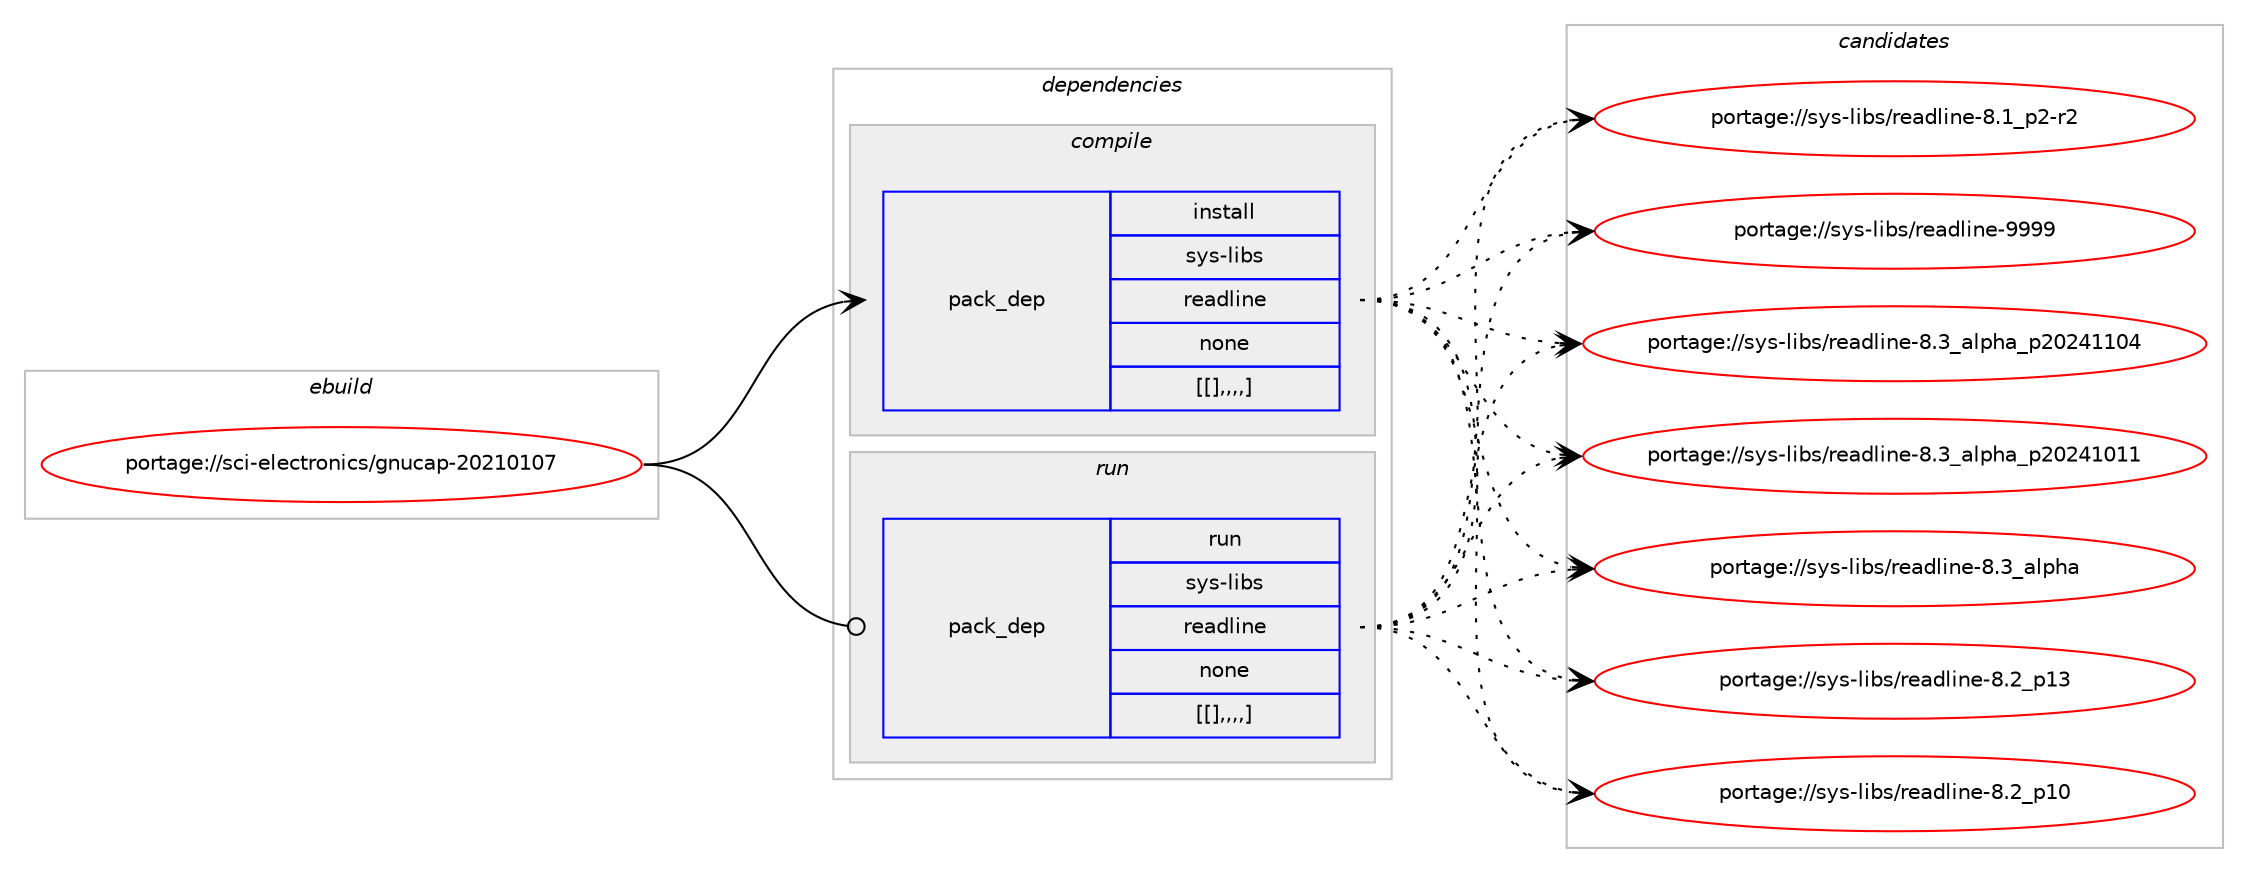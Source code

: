 digraph prolog {

# *************
# Graph options
# *************

newrank=true;
concentrate=true;
compound=true;
graph [rankdir=LR,fontname=Helvetica,fontsize=10,ranksep=1.5];#, ranksep=2.5, nodesep=0.2];
edge  [arrowhead=vee];
node  [fontname=Helvetica,fontsize=10];

# **********
# The ebuild
# **********

subgraph cluster_leftcol {
color=gray;
label=<<i>ebuild</i>>;
id [label="portage://sci-electronics/gnucap-20210107", color=red, width=4, href="../sci-electronics/gnucap-20210107.svg"];
}

# ****************
# The dependencies
# ****************

subgraph cluster_midcol {
color=gray;
label=<<i>dependencies</i>>;
subgraph cluster_compile {
fillcolor="#eeeeee";
style=filled;
label=<<i>compile</i>>;
subgraph pack561 {
dependency786 [label=<<TABLE BORDER="0" CELLBORDER="1" CELLSPACING="0" CELLPADDING="4" WIDTH="220"><TR><TD ROWSPAN="6" CELLPADDING="30">pack_dep</TD></TR><TR><TD WIDTH="110">install</TD></TR><TR><TD>sys-libs</TD></TR><TR><TD>readline</TD></TR><TR><TD>none</TD></TR><TR><TD>[[],,,,]</TD></TR></TABLE>>, shape=none, color=blue];
}
id:e -> dependency786:w [weight=20,style="solid",arrowhead="vee"];
}
subgraph cluster_compileandrun {
fillcolor="#eeeeee";
style=filled;
label=<<i>compile and run</i>>;
}
subgraph cluster_run {
fillcolor="#eeeeee";
style=filled;
label=<<i>run</i>>;
subgraph pack568 {
dependency795 [label=<<TABLE BORDER="0" CELLBORDER="1" CELLSPACING="0" CELLPADDING="4" WIDTH="220"><TR><TD ROWSPAN="6" CELLPADDING="30">pack_dep</TD></TR><TR><TD WIDTH="110">run</TD></TR><TR><TD>sys-libs</TD></TR><TR><TD>readline</TD></TR><TR><TD>none</TD></TR><TR><TD>[[],,,,]</TD></TR></TABLE>>, shape=none, color=blue];
}
id:e -> dependency795:w [weight=20,style="solid",arrowhead="odot"];
}
}

# **************
# The candidates
# **************

subgraph cluster_choices {
rank=same;
color=gray;
label=<<i>candidates</i>>;

subgraph choice463 {
color=black;
nodesep=1;
choice115121115451081059811547114101971001081051101014557575757 [label="portage://sys-libs/readline-9999", color=red, width=4,href="../sys-libs/readline-9999.svg"];
choice1151211154510810598115471141019710010810511010145564651959710811210497951125048505249494852 [label="portage://sys-libs/readline-8.3_alpha_p20241104", color=red, width=4,href="../sys-libs/readline-8.3_alpha_p20241104.svg"];
choice1151211154510810598115471141019710010810511010145564651959710811210497951125048505249484949 [label="portage://sys-libs/readline-8.3_alpha_p20241011", color=red, width=4,href="../sys-libs/readline-8.3_alpha_p20241011.svg"];
choice1151211154510810598115471141019710010810511010145564651959710811210497 [label="portage://sys-libs/readline-8.3_alpha", color=red, width=4,href="../sys-libs/readline-8.3_alpha.svg"];
choice1151211154510810598115471141019710010810511010145564650951124951 [label="portage://sys-libs/readline-8.2_p13", color=red, width=4,href="../sys-libs/readline-8.2_p13.svg"];
choice1151211154510810598115471141019710010810511010145564650951124948 [label="portage://sys-libs/readline-8.2_p10", color=red, width=4,href="../sys-libs/readline-8.2_p10.svg"];
choice115121115451081059811547114101971001081051101014556464995112504511450 [label="portage://sys-libs/readline-8.1_p2-r2", color=red, width=4,href="../sys-libs/readline-8.1_p2-r2.svg"];
dependency786:e -> choice115121115451081059811547114101971001081051101014557575757:w [style=dotted,weight="100"];
dependency786:e -> choice1151211154510810598115471141019710010810511010145564651959710811210497951125048505249494852:w [style=dotted,weight="100"];
dependency786:e -> choice1151211154510810598115471141019710010810511010145564651959710811210497951125048505249484949:w [style=dotted,weight="100"];
dependency786:e -> choice1151211154510810598115471141019710010810511010145564651959710811210497:w [style=dotted,weight="100"];
dependency786:e -> choice1151211154510810598115471141019710010810511010145564650951124951:w [style=dotted,weight="100"];
dependency786:e -> choice1151211154510810598115471141019710010810511010145564650951124948:w [style=dotted,weight="100"];
dependency786:e -> choice115121115451081059811547114101971001081051101014556464995112504511450:w [style=dotted,weight="100"];
}
subgraph choice468 {
color=black;
nodesep=1;
choice115121115451081059811547114101971001081051101014557575757 [label="portage://sys-libs/readline-9999", color=red, width=4,href="../sys-libs/readline-9999.svg"];
choice1151211154510810598115471141019710010810511010145564651959710811210497951125048505249494852 [label="portage://sys-libs/readline-8.3_alpha_p20241104", color=red, width=4,href="../sys-libs/readline-8.3_alpha_p20241104.svg"];
choice1151211154510810598115471141019710010810511010145564651959710811210497951125048505249484949 [label="portage://sys-libs/readline-8.3_alpha_p20241011", color=red, width=4,href="../sys-libs/readline-8.3_alpha_p20241011.svg"];
choice1151211154510810598115471141019710010810511010145564651959710811210497 [label="portage://sys-libs/readline-8.3_alpha", color=red, width=4,href="../sys-libs/readline-8.3_alpha.svg"];
choice1151211154510810598115471141019710010810511010145564650951124951 [label="portage://sys-libs/readline-8.2_p13", color=red, width=4,href="../sys-libs/readline-8.2_p13.svg"];
choice1151211154510810598115471141019710010810511010145564650951124948 [label="portage://sys-libs/readline-8.2_p10", color=red, width=4,href="../sys-libs/readline-8.2_p10.svg"];
choice115121115451081059811547114101971001081051101014556464995112504511450 [label="portage://sys-libs/readline-8.1_p2-r2", color=red, width=4,href="../sys-libs/readline-8.1_p2-r2.svg"];
dependency795:e -> choice115121115451081059811547114101971001081051101014557575757:w [style=dotted,weight="100"];
dependency795:e -> choice1151211154510810598115471141019710010810511010145564651959710811210497951125048505249494852:w [style=dotted,weight="100"];
dependency795:e -> choice1151211154510810598115471141019710010810511010145564651959710811210497951125048505249484949:w [style=dotted,weight="100"];
dependency795:e -> choice1151211154510810598115471141019710010810511010145564651959710811210497:w [style=dotted,weight="100"];
dependency795:e -> choice1151211154510810598115471141019710010810511010145564650951124951:w [style=dotted,weight="100"];
dependency795:e -> choice1151211154510810598115471141019710010810511010145564650951124948:w [style=dotted,weight="100"];
dependency795:e -> choice115121115451081059811547114101971001081051101014556464995112504511450:w [style=dotted,weight="100"];
}
}

}
